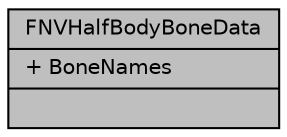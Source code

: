 digraph "FNVHalfBodyBoneData"
{
  edge [fontname="Helvetica",fontsize="10",labelfontname="Helvetica",labelfontsize="10"];
  node [fontname="Helvetica",fontsize="10",shape=record];
  Node1 [label="{FNVHalfBodyBoneData\n|+ BoneNames\l|}",height=0.2,width=0.4,color="black", fillcolor="grey75", style="filled", fontcolor="black"];
}

